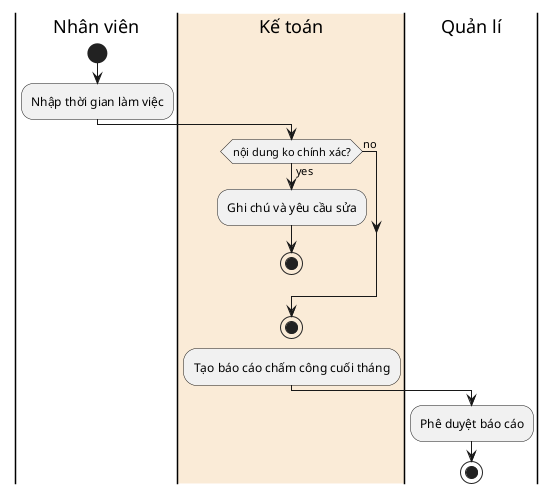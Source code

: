 title Nghiệp vụ chung
@startuml
|Nhân viên|
start
:Nhập thời gian làm việc;
|#AntiqueWhite|Kế toán|
if(nội dung ko chính xác?) then (yes)
    :Ghi chú và yêu cầu sửa;
    stop
else (no)
endif
stop 

:Tạo báo cáo chấm công cuối tháng;
|Quản lí|
:Phê duyệt báo cáo;
stop
@enduml

